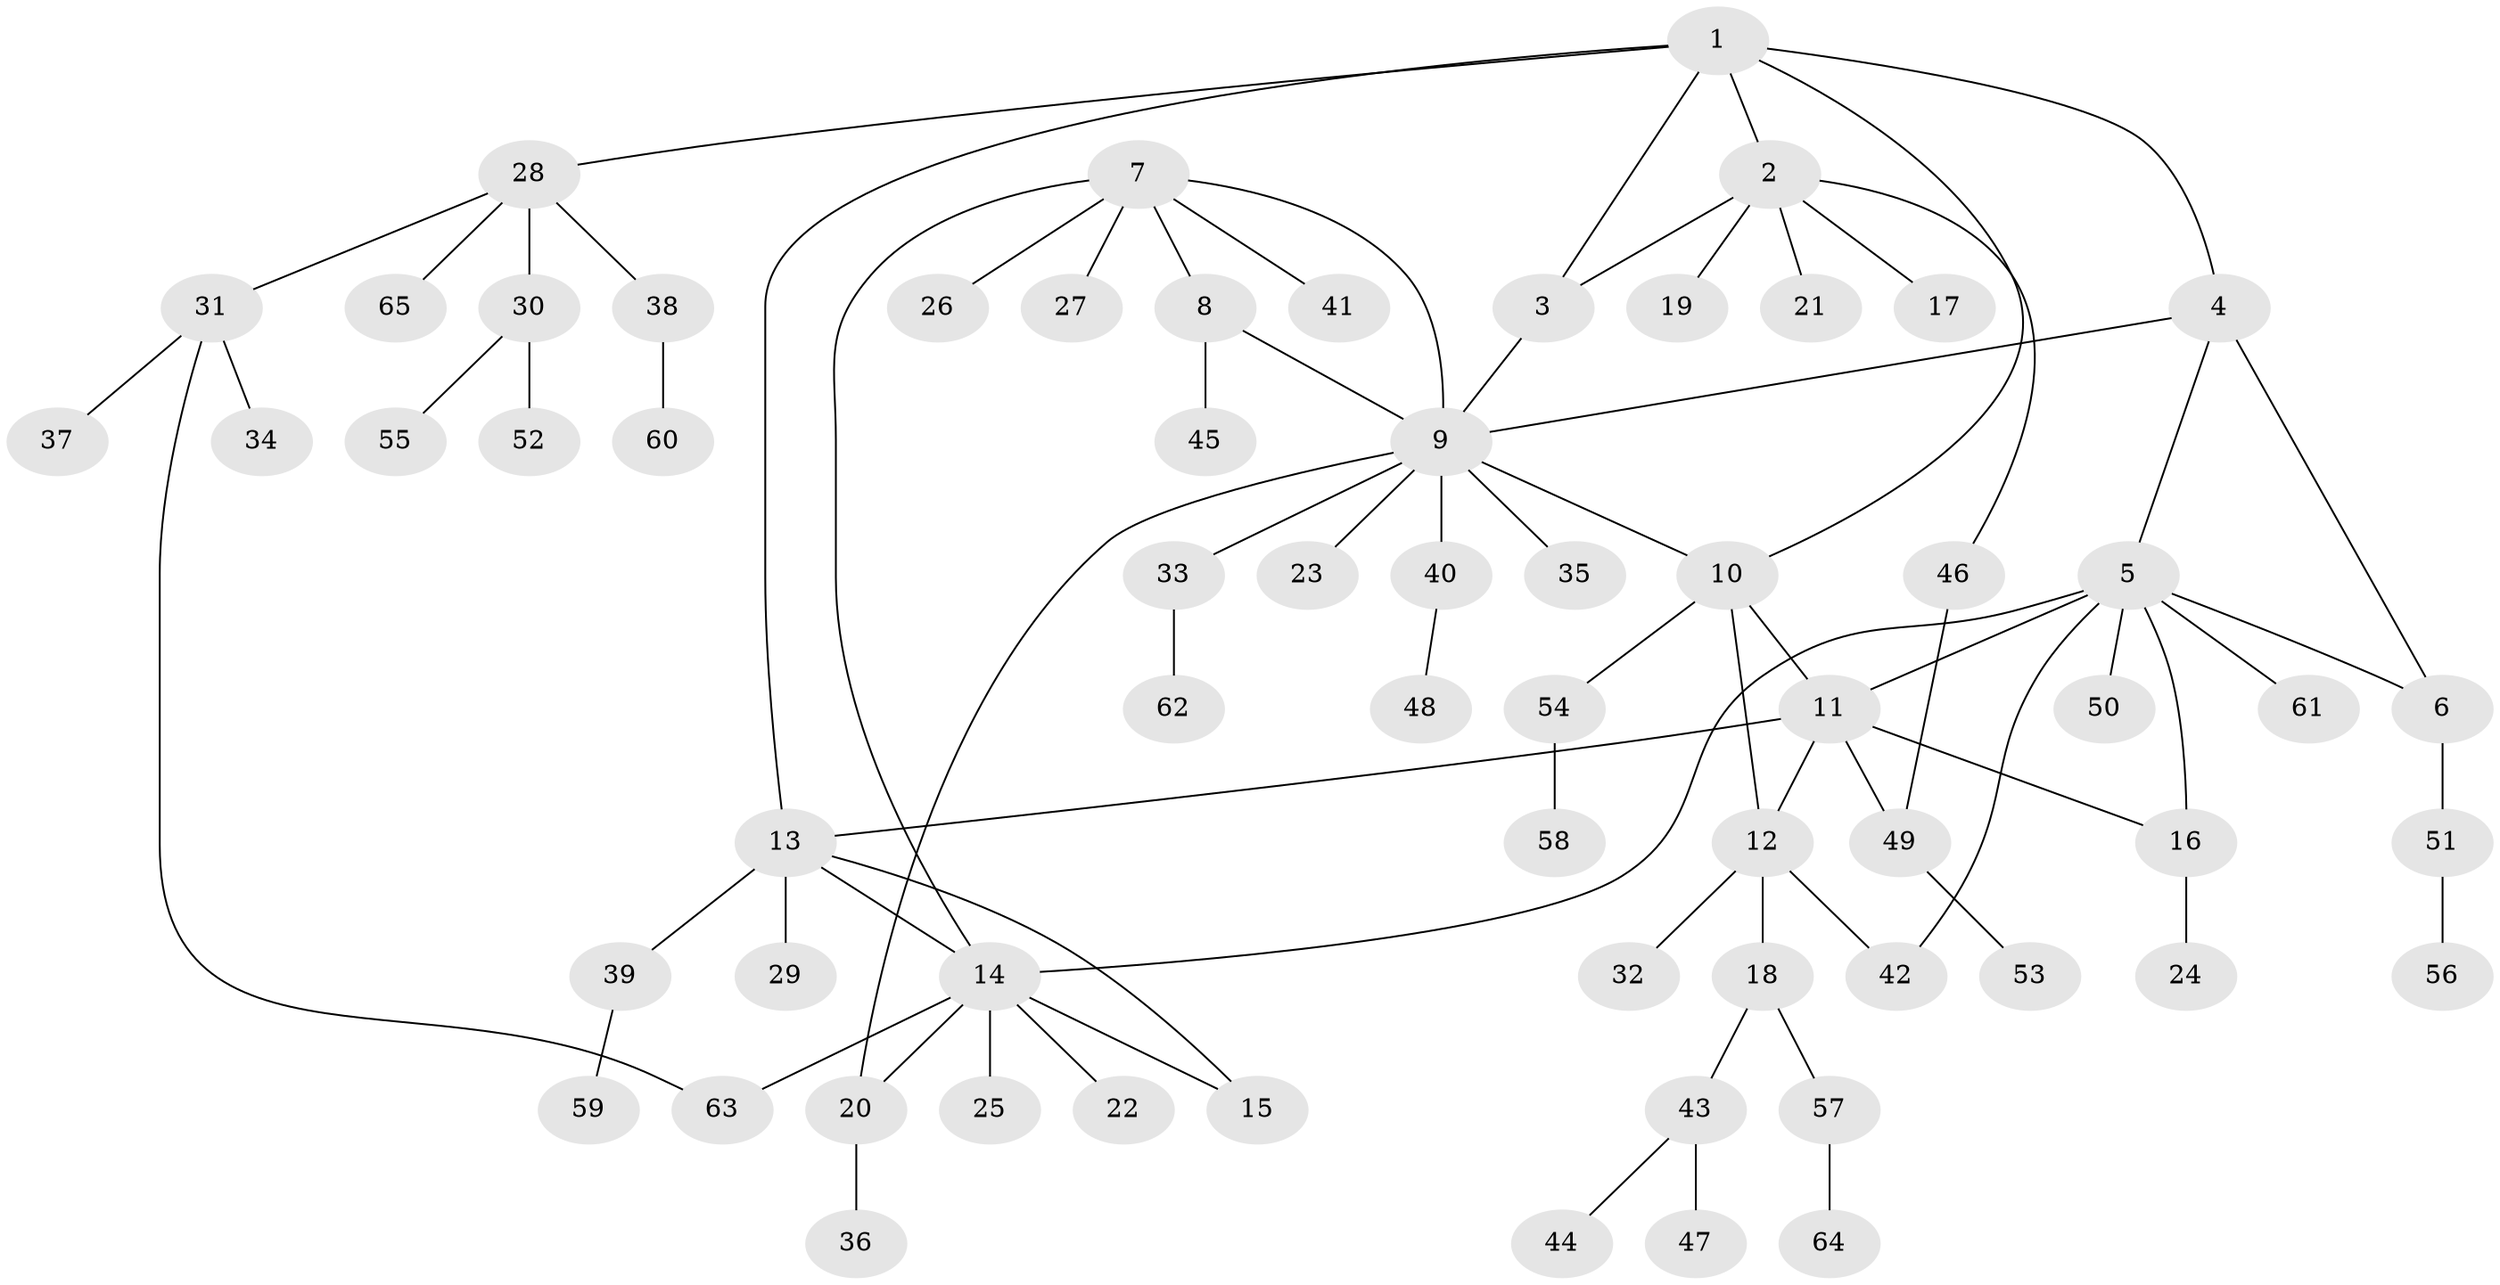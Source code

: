 // Generated by graph-tools (version 1.1) at 2025/50/03/09/25 03:50:30]
// undirected, 65 vertices, 80 edges
graph export_dot {
graph [start="1"]
  node [color=gray90,style=filled];
  1;
  2;
  3;
  4;
  5;
  6;
  7;
  8;
  9;
  10;
  11;
  12;
  13;
  14;
  15;
  16;
  17;
  18;
  19;
  20;
  21;
  22;
  23;
  24;
  25;
  26;
  27;
  28;
  29;
  30;
  31;
  32;
  33;
  34;
  35;
  36;
  37;
  38;
  39;
  40;
  41;
  42;
  43;
  44;
  45;
  46;
  47;
  48;
  49;
  50;
  51;
  52;
  53;
  54;
  55;
  56;
  57;
  58;
  59;
  60;
  61;
  62;
  63;
  64;
  65;
  1 -- 2;
  1 -- 3;
  1 -- 4;
  1 -- 10;
  1 -- 13;
  1 -- 28;
  2 -- 3;
  2 -- 17;
  2 -- 19;
  2 -- 21;
  2 -- 46;
  3 -- 9;
  4 -- 5;
  4 -- 6;
  4 -- 9;
  5 -- 6;
  5 -- 11;
  5 -- 14;
  5 -- 16;
  5 -- 42;
  5 -- 50;
  5 -- 61;
  6 -- 51;
  7 -- 8;
  7 -- 9;
  7 -- 14;
  7 -- 26;
  7 -- 27;
  7 -- 41;
  8 -- 9;
  8 -- 45;
  9 -- 10;
  9 -- 20;
  9 -- 23;
  9 -- 33;
  9 -- 35;
  9 -- 40;
  10 -- 11;
  10 -- 12;
  10 -- 54;
  11 -- 12;
  11 -- 13;
  11 -- 16;
  11 -- 49;
  12 -- 18;
  12 -- 32;
  12 -- 42;
  13 -- 14;
  13 -- 15;
  13 -- 29;
  13 -- 39;
  14 -- 15;
  14 -- 20;
  14 -- 22;
  14 -- 25;
  14 -- 63;
  16 -- 24;
  18 -- 43;
  18 -- 57;
  20 -- 36;
  28 -- 30;
  28 -- 31;
  28 -- 38;
  28 -- 65;
  30 -- 52;
  30 -- 55;
  31 -- 34;
  31 -- 37;
  31 -- 63;
  33 -- 62;
  38 -- 60;
  39 -- 59;
  40 -- 48;
  43 -- 44;
  43 -- 47;
  46 -- 49;
  49 -- 53;
  51 -- 56;
  54 -- 58;
  57 -- 64;
}
